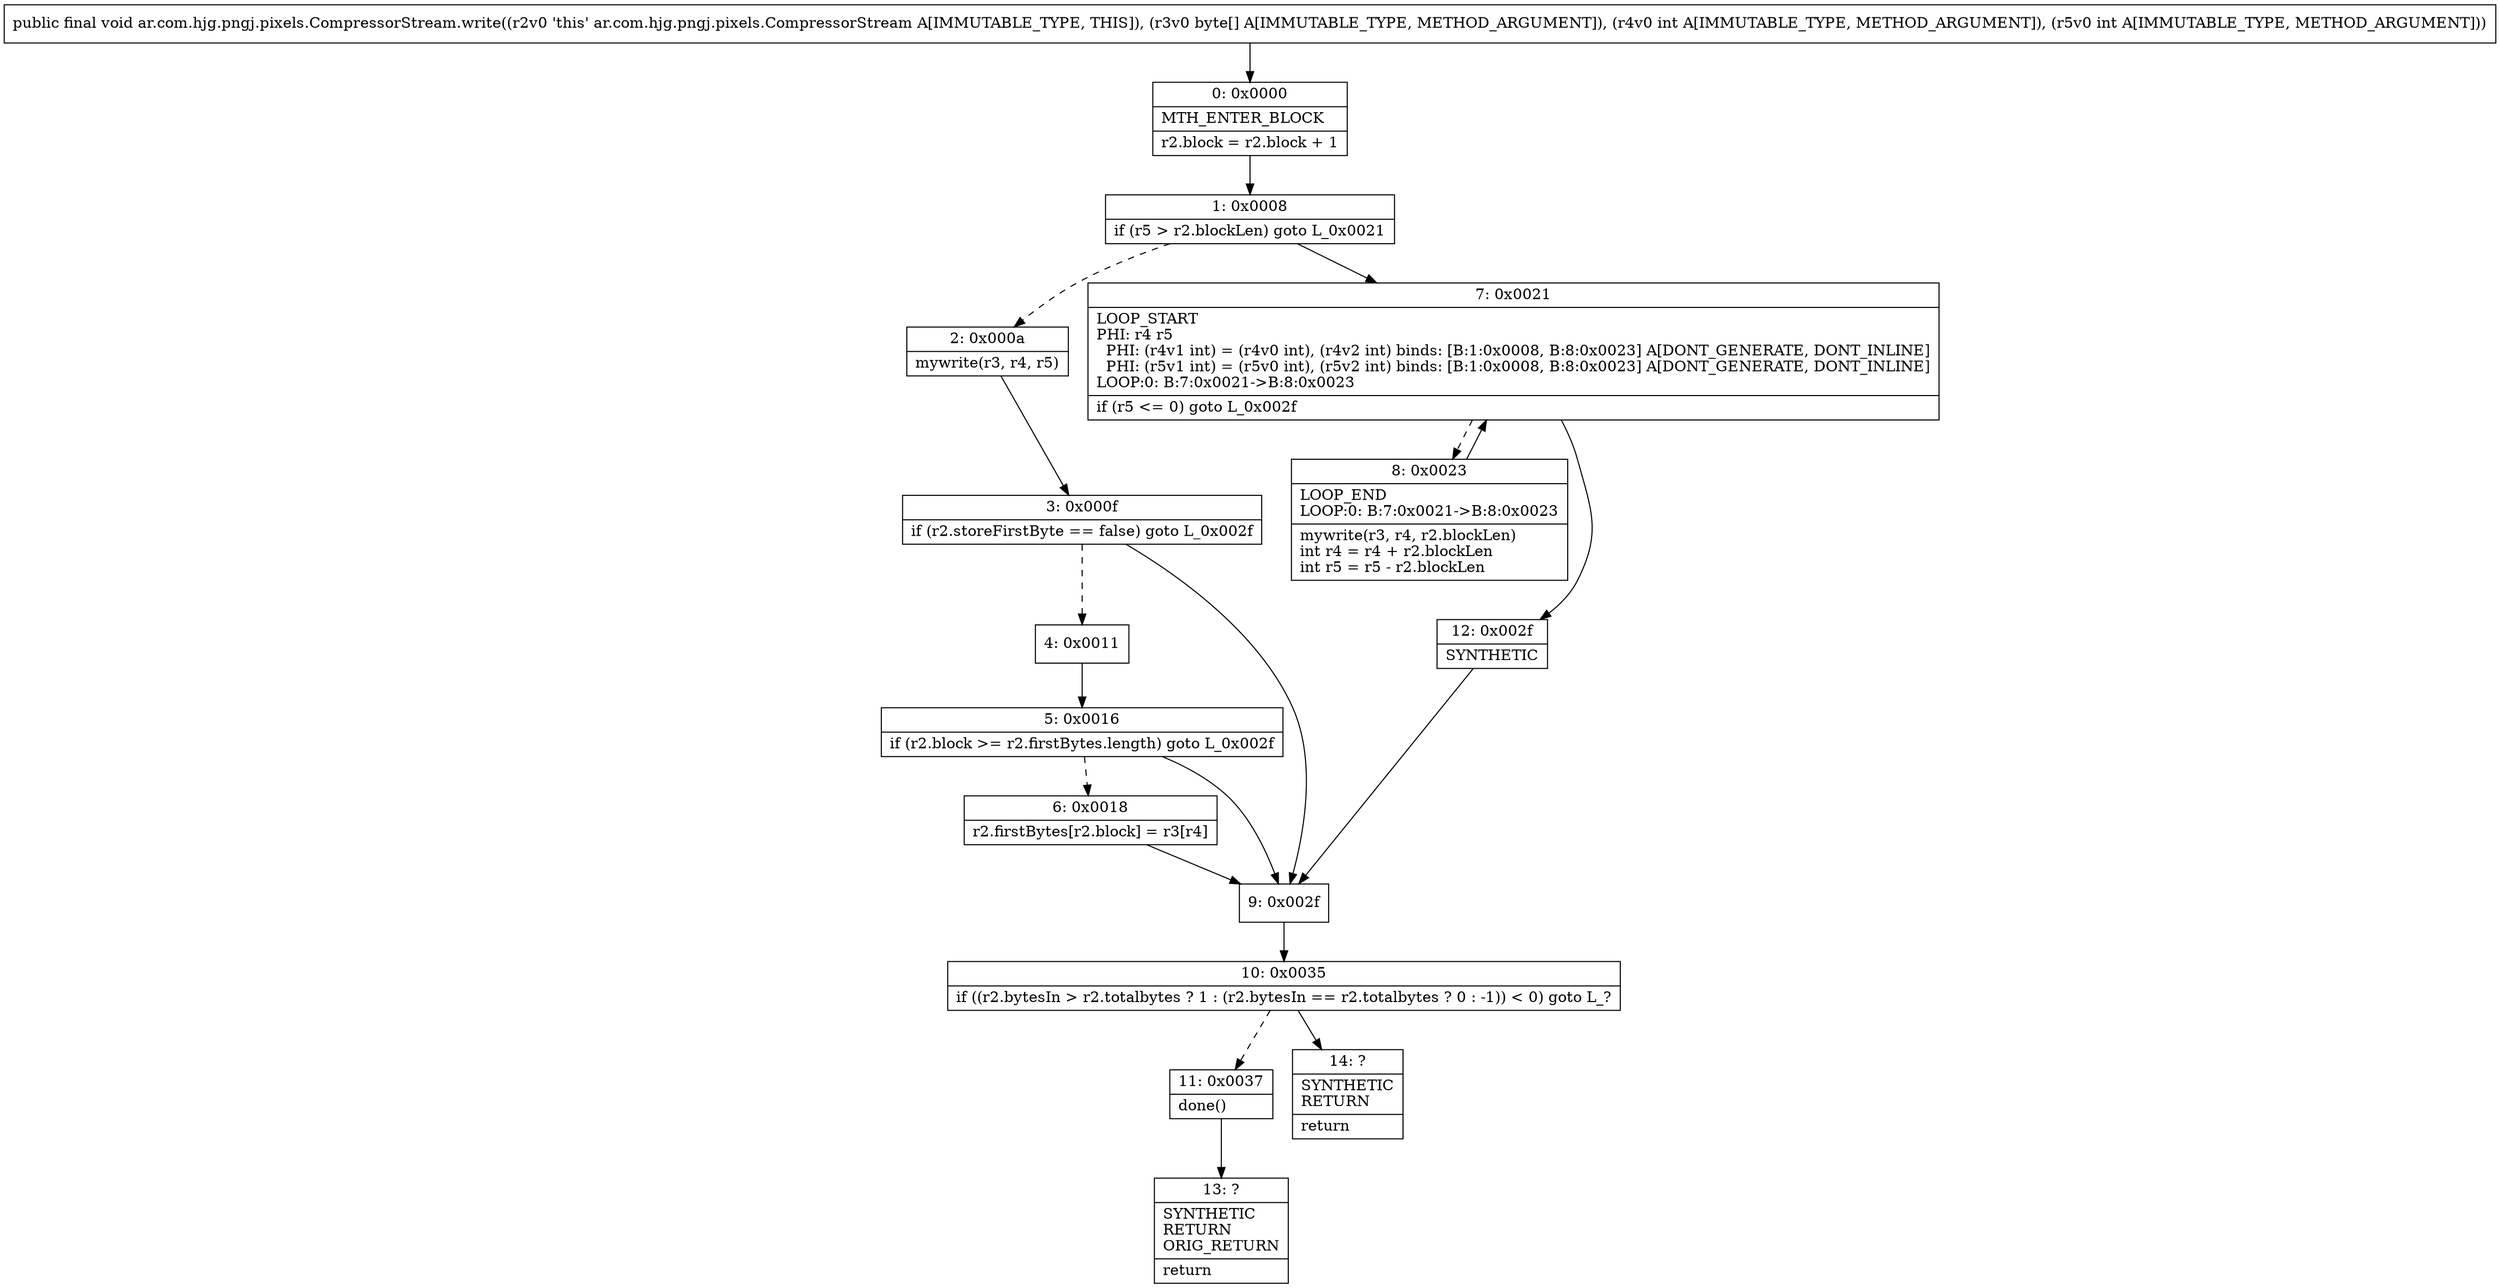 digraph "CFG forar.com.hjg.pngj.pixels.CompressorStream.write([BII)V" {
Node_0 [shape=record,label="{0\:\ 0x0000|MTH_ENTER_BLOCK\l|r2.block = r2.block + 1\l}"];
Node_1 [shape=record,label="{1\:\ 0x0008|if (r5 \> r2.blockLen) goto L_0x0021\l}"];
Node_2 [shape=record,label="{2\:\ 0x000a|mywrite(r3, r4, r5)\l}"];
Node_3 [shape=record,label="{3\:\ 0x000f|if (r2.storeFirstByte == false) goto L_0x002f\l}"];
Node_4 [shape=record,label="{4\:\ 0x0011}"];
Node_5 [shape=record,label="{5\:\ 0x0016|if (r2.block \>= r2.firstBytes.length) goto L_0x002f\l}"];
Node_6 [shape=record,label="{6\:\ 0x0018|r2.firstBytes[r2.block] = r3[r4]\l}"];
Node_7 [shape=record,label="{7\:\ 0x0021|LOOP_START\lPHI: r4 r5 \l  PHI: (r4v1 int) = (r4v0 int), (r4v2 int) binds: [B:1:0x0008, B:8:0x0023] A[DONT_GENERATE, DONT_INLINE]\l  PHI: (r5v1 int) = (r5v0 int), (r5v2 int) binds: [B:1:0x0008, B:8:0x0023] A[DONT_GENERATE, DONT_INLINE]\lLOOP:0: B:7:0x0021\-\>B:8:0x0023\l|if (r5 \<= 0) goto L_0x002f\l}"];
Node_8 [shape=record,label="{8\:\ 0x0023|LOOP_END\lLOOP:0: B:7:0x0021\-\>B:8:0x0023\l|mywrite(r3, r4, r2.blockLen)\lint r4 = r4 + r2.blockLen\lint r5 = r5 \- r2.blockLen\l}"];
Node_9 [shape=record,label="{9\:\ 0x002f}"];
Node_10 [shape=record,label="{10\:\ 0x0035|if ((r2.bytesIn \> r2.totalbytes ? 1 : (r2.bytesIn == r2.totalbytes ? 0 : \-1)) \< 0) goto L_?\l}"];
Node_11 [shape=record,label="{11\:\ 0x0037|done()\l}"];
Node_12 [shape=record,label="{12\:\ 0x002f|SYNTHETIC\l}"];
Node_13 [shape=record,label="{13\:\ ?|SYNTHETIC\lRETURN\lORIG_RETURN\l|return\l}"];
Node_14 [shape=record,label="{14\:\ ?|SYNTHETIC\lRETURN\l|return\l}"];
MethodNode[shape=record,label="{public final void ar.com.hjg.pngj.pixels.CompressorStream.write((r2v0 'this' ar.com.hjg.pngj.pixels.CompressorStream A[IMMUTABLE_TYPE, THIS]), (r3v0 byte[] A[IMMUTABLE_TYPE, METHOD_ARGUMENT]), (r4v0 int A[IMMUTABLE_TYPE, METHOD_ARGUMENT]), (r5v0 int A[IMMUTABLE_TYPE, METHOD_ARGUMENT])) }"];
MethodNode -> Node_0;
Node_0 -> Node_1;
Node_1 -> Node_2[style=dashed];
Node_1 -> Node_7;
Node_2 -> Node_3;
Node_3 -> Node_4[style=dashed];
Node_3 -> Node_9;
Node_4 -> Node_5;
Node_5 -> Node_6[style=dashed];
Node_5 -> Node_9;
Node_6 -> Node_9;
Node_7 -> Node_8[style=dashed];
Node_7 -> Node_12;
Node_8 -> Node_7;
Node_9 -> Node_10;
Node_10 -> Node_11[style=dashed];
Node_10 -> Node_14;
Node_11 -> Node_13;
Node_12 -> Node_9;
}

